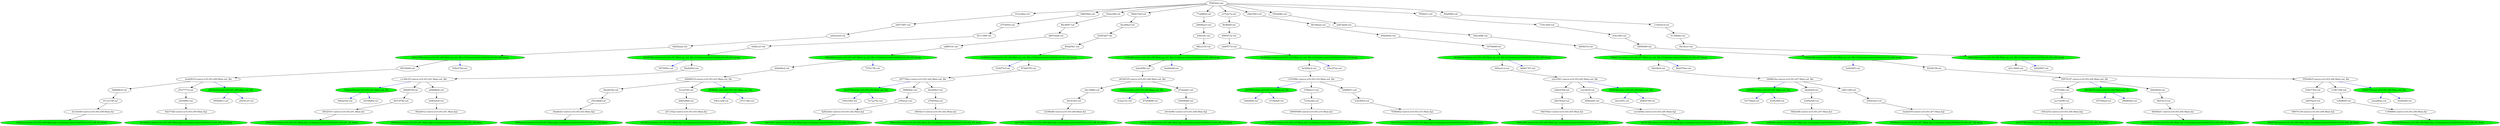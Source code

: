 strict digraph "reflow flowgraph sha256:ee9d588b44afcdb6534ebbf793b13848ce692df7c5119ef112ce644b4ac64cb6" {
// Node definitions.
"00de004e-val-";
"012c28aa-val-";
"032675cf-val-";
"039c77b2-val-";
"03cc763d-intern-n10.r03.s10.Main.fq2-s3://niema-test/n10/r03/n10.r03.s10_R2.fastq" [
fillcolor=green
style=filled
];
"05704bad-val-";
"05dd18ed-intern-n10.r03.s01.Main.fq1-s3://niema-test/n10/r03/n10.r03.s01_R1.fastq" [
fillcolor=green
style=filled
];
"06f6584e-val-";
"0b94f241-coerce-n10.r03.s04.Main.fq1";
"0bf1bc1f-val-";
"0cbccf92-val-";
"0dc199bb-val-";
"10012788-extern-n10.r03.s09.Main.cp_out_file-s3://niema-test/n10/r03/n10.r03.s09.tar.gz" [
fillcolor=green
style=filled
];
"10021684-val-";
"10de1e1f-exec-n10.r03.s08.Main.out_file" [
fillcolor=green
style=filled
];
"1189bf0b-coerce-n10.r03.s06.Main.fq1";
"119a521d-val-";
"128d86f5-val-";
"1335389c-coerce-n10.r03.s10.Main.out_file";
"133b735b-val-";
"1afb2fea-intern-n10.r03.s09.Main.fq1-s3://niema-test/n10/r03/n10.r03.s09_R1.fastq" [
fillcolor=green
style=filled
];
"1c58b2ff-extern-n10.r03.s08.Main.cp_out_file-s3://niema-test/n10/r03/n10.r03.s08.tar.gz" [
fillcolor=green
style=filled
];
"1d70668f-val-";
"1fb9c298-intern-n10.r03.s05.Main.fq1-s3://niema-test/n10/r03/n10.r03.s05_R1.fastq" [
fillcolor=green
style=filled
];
"2069be23-val-";
"20de86e2-val-";
"2157e84e-val-";
"2294ffc3-exec-n10.r03.s07.Main.out_file" [
fillcolor=green
style=filled
];
"22a2882a-val-";
"23d5c020-val-";
"25f3f87d-exec-n10.r03.s10.Main.out_file" [
fillcolor=green
style=filled
];
"261bf335-coerce-n10.r03.s08.Main.out_file";
"28af37bd-exec-n10.r03.s02.Main.out_file" [
fillcolor=green
style=filled
];
"290d1ba3-val-";
"2a87ab44-val-";
"2aba5f84-val-";
"2ebb56f3-val-";
"2f1135a2-coerce-n10.r03.s03.Main.fq1";
"2f45647a-val-";
"2fede0ef-val-";
"303666e4-extern-n10.r03.s05.Main.cp_out_file-s3://niema-test/n10/r03/n10.r03.s05.tar.gz" [
fillcolor=green
style=filled
];
"307595bc-val-";
"32200af9-val-";
"323f9a8b-coerce-n10.r03.s08.Main.fq1";
"3448b1ba-coerce-n10.r03.s07.Main.out_file";
"34a1d5f1-val-";
"34def648-val-";
"35974147-coerce-n10.r03.s04.Main.out_file";
"365ae212-val-";
"378b2213-val-";
"386884da-val-";
"3a370d8c-intern-n10.r03.s08.Main.fq1-s3://niema-test/n10/r03/n10.r03.s08_R1.fastq" [
fillcolor=green
style=filled
];
"3af5f3de-intern-n10.r03.s07.Main.fq1-s3://niema-test/n10/r03/n10.r03.s07_R1.fastq" [
fillcolor=green
style=filled
];
"3eabd35f-coerce-n10.r03.s07.Main.fq2";
"3faddeb3-coerce-n10.r03.s03.Main.fq2";
"3fec4ece-val-";
"420dec8e-intern-n10.r03.s08.Main.fq2-s3://niema-test/n10/r03/n10.r03.s08_R2.fastq" [
fillcolor=green
style=filled
];
"42832ddc-coerce-n10.r03.s02.Main.fq2";
"43694b80-val-";
"4461cc06-val-";
"46a4d19a-val-";
"482cddfb-val-";
"49c5c5e5-val-";
"4b920951-intern-n10.r03.s04.Main.fq1-s3://niema-test/n10/r03/n10.r03.s04_R1.fastq" [
fillcolor=green
style=filled
];
"4c2aa72c-val-";
"4d277df2-coerce-n10.r03.s09.Main.fq2";
"4e128222-intern-n10.r03.s09.Main.fq2-s3://niema-test/n10/r03/n10.r03.s09_R2.fastq" [
fillcolor=green
style=filled
];
"4e3692cb-val-";
"4e7614f0-intern-n10.r03.s05.Main.fq2-s3://niema-test/n10/r03/n10.r03.s05_R2.fastq" [
fillcolor=green
style=filled
];
"556f3e0c-val-";
"56f2e4fb-coerce-n10.r03.s07.Main.fq1";
"5c7e27bc-val-";
"5ccea7b0-val-";
"5d0ad16e-val-";
"5d3ecfd9-val-";
"5d8886c6-val-";
"5d9564f9-val-";
"5e7709ad-val-";
"5f9aea38-intern-n10.r03.s02.Main.fq1-s3://niema-test/n10/r03/n10.r03.s02_R1.fastq" [
fillcolor=green
style=filled
];
"6134fbbb-val-";
"6205f78d-extern-n10.r03.s01.Main.cp_out_file-s3://niema-test/n10/r03/n10.r03.s01.tar.gz" [
fillcolor=green
style=filled
];
"62646510-coerce-n10.r03.s03.Main.out_file";
"628cb7b8-val-";
"66106aae-val-";
"682793a0-val-";
"69974138-coerce-n10.r03.s06.Main.fq2";
"6b9a72e0-val-";
"6bd52aaa-val-";
"6fbc2100-val-";
"6fd83a95-val-";
"7181c9e0-val-";
"7216a36a-val-";
"727b17fb-val-";
"7696d7c9-extern-n10.r03.s07.Main.cp_out_file-s3://niema-test/n10/r03/n10.r03.s07.tar.gz" [
fillcolor=green
style=filled
];
"77a88fb4-val-";
"7bdaa238-exec-n10.r03.s01.Main.out_file" [
fillcolor=green
style=filled
];
"7f38b0b2-coerce-n10.r03.s10.Main.fq2";
"80c4f0f7-val-";
"816eb16b-extern-n10.r03.s04.Main.cp_out_file-s3://niema-test/n10/r03/n10.r03.s04.tar.gz" [
fillcolor=green
style=filled
];
"8236439f-intern-n10.r03.s06.Main.fq1-s3://niema-test/n10/r03/n10.r03.s06_R1.fastq" [
fillcolor=green
style=filled
];
"825df158-val-";
"82af260d-val-";
"82fc6fe9-val-";
"830f1bd7-val-";
"8452f181-coerce-n10.r03.s01.Main.fq1";
"8558a6c4-intern-n10.r03.s07.Main.fq2-s3://niema-test/n10/r03/n10.r03.s07_R2.fastq" [
fillcolor=green
style=filled
];
"87269688-val-";
"87284795-val-";
"8933fd08-val-";
"8958d81c-val-";
"89e36679-exec-n10.r03.s04.Main.out_file" [
fillcolor=green
style=filled
];
"8b2076ba-val-";
"8d6d974f-val-";
"8e51878e-val-";
"911ce738-val-";
"938a57b9-val-";
"96884f2c-val-";
"9900aaad-intern-n10.r03.s03.Main.fq2-s3://niema-test/n10/r03/n10.r03.s03_R2.fastq" [
fillcolor=green
style=filled
];
"9d47b621-coerce-n10.r03.s05.Main.fq1";
"9eee69e3-val-";
"9f08b0fc-exec-n10.r03.s03.Main.out_file" [
fillcolor=green
style=filled
];
"a08688d4-val-";
"a0879ac6-val-";
"a1b79780-intern-n10.r03.s04.Main.fq2-s3://niema-test/n10/r03/n10.r03.s04_R2.fastq" [
fillcolor=green
style=filled
];
"a37c0c7a-val-";
"a41c36b9-val-";
"a442e239-val-";
"a61fb5cb-intern-n10.r03.s03.Main.fq1-s3://niema-test/n10/r03/n10.r03.s03_R1.fastq" [
fillcolor=green
style=filled
];
"a70d54ab-val-";
"a7f62cac-val-";
"a8477687-val-";
"add0577a-val-";
"b0949588-coerce-n10.r03.s10.Main.fq1";
"b374a626-intern-n10.r03.s10.Main.fq1-s3://niema-test/n10/r03/n10.r03.s10_R1.fastq" [
fillcolor=green
style=filled
];
"b3ec89c6-val-";
"b44029c6-val-";
"b492f997-val-";
"b5ce57ae-val-";
"b60617b7-val-";
"b9df6d7c-val-";
"ba3bb8a2-extern-n10.r03.s10.Main.cp_out_file-s3://niema-test/n10/r03/n10.r03.s10.tar.gz" [
fillcolor=green
style=filled
];
"bb9ef624-val-";
"bcab5619-coerce-n10.r03.s09.Main.out_file";
"be49b46f-val-";
"c07a738e-val-";
"c1afe9c9-extern-n10.r03.s02.Main.cp_out_file-s3://niema-test/n10/r03/n10.r03.s02.tar.gz" [
fillcolor=green
style=filled
];
"c1c49c35-coerce-n10.r03.s01.Main.out_file";
"c48a7b63-val-";
"c533b8a9-val-";
"c5b16688-val-";
"c6b0f378-exec-n10.r03.s06.Main.out_file" [
fillcolor=green
style=filled
];
"c9f4a8d0-extern-n10.r03.s03.Main.cp_out_file-s3://niema-test/n10/r03/n10.r03.s03.tar.gz" [
fillcolor=green
style=filled
];
"cb4fa1a3-val-";
"cbf39893-val-";
"ccec2b36-val-";
"cf3b3252-coerce-n10.r03.s04.Main.fq2";
"d085f152-val-";
"d57736ac-coerce-n10.r03.s02.Main.out_file";
"d697e2e6-val-";
"d753f55e-val-";
"d7a7777a-val-";
"d7e0add1-val-";
"d9e19c43-exec-n10.r03.s09.Main.out_file" [
fillcolor=green
style=filled
];
"db804790-val-";
"dc1d3e0d-coerce-n10.r03.s09.Main.fq1";
"dc6634f8-val-";
"ddb5266d-val-";
"dfdb87e8-intern-n10.r03.s06.Main.fq2-s3://niema-test/n10/r03/n10.r03.s06_R2.fastq" [
fillcolor=green
style=filled
];
"e0811d4f-val-";
"e0c59d8d-val-";
"e2ccf361-coerce-n10.r03.s05.Main.out_file";
"e614e96c-coerce-n10.r03.s08.Main.fq2";
"ea118390-val-";
"ed6d42bf-extern-n10.r03.s06.Main.cp_out_file-s3://niema-test/n10/r03/n10.r03.s06.tar.gz" [
fillcolor=green
style=filled
];
"edf9019c-val-";
"ee1dd5fa-coerce-n10.r03.s05.Main.fq2";
"ef044a13-coerce-n10.r03.s02.Main.fq1";
"ef254125-val-";
"f393dd8e-val-";
"f5111090-val-";
"f55bfa7c-val-";
"f55e08e5-coerce-n10.r03.s06.Main.out_file";
"f63ab912-coerce-n10.r03.s01.Main.fq2";
"f64265b1-val-";
"f6cf6b0f-val-";
"f6dd9f40-val-";
"f8cf93de-exec-n10.r03.s05.Main.out_file" [
fillcolor=green
style=filled
];
"faa7c0e7-intern-n10.r03.s02.Main.fq2-s3://niema-test/n10/r03/n10.r03.s02_R2.fastq" [
fillcolor=green
style=filled
];
"fb906daf-intern-n10.r03.s01.Main.fq2-s3://niema-test/n10/r03/n10.r03.s01_R2.fastq" [
fillcolor=green
style=filled
];
"fc843efc-val-";
"fdc268a3-val-";

// Edge definitions.
"00de004e-val-" -> "1d70668f-val-" [dynamic=false];
"012c28aa-val-" -> "a8477687-val-" [dynamic=false];
"039c77b2-val-" -> "a0879ac6-val-" [dynamic=false];
"06f6584e-val-" -> "d753f55e-val-" [dynamic=false];
"0b94f241-coerce-n10.r03.s04.Main.fq1" -> "4b920951-intern-n10.r03.s04.Main.fq1-s3://niema-test/n10/r03/n10.r03.s04_R1.fastq" [dynamic=false];
"0bf1bc1f-val-" -> "0b94f241-coerce-n10.r03.s04.Main.fq1" [dynamic=false];
"0cbccf92-val-" -> "5d9564f9-val-" [dynamic=false];
"0dc199bb-val-" -> "49c5c5e5-val-" [dynamic=false];
"10012788-extern-n10.r03.s09.Main.cp_out_file-s3://niema-test/n10/r03/n10.r03.s09.tar.gz" -> "8933fd08-val-" [dynamic=false];
"10012788-extern-n10.r03.s09.Main.cp_out_file-s3://niema-test/n10/r03/n10.r03.s09.tar.gz" -> "938a57b9-val-" [
dynamic=true
color=blue
];
"10de1e1f-exec-n10.r03.s08.Main.out_file" -> "4c2aa72c-val-" [
dynamic=true
color=blue
];
"10de1e1f-exec-n10.r03.s08.Main.out_file" -> "87269688-val-" [
dynamic=true
color=blue
];
"1189bf0b-coerce-n10.r03.s06.Main.fq1" -> "8236439f-intern-n10.r03.s06.Main.fq1-s3://niema-test/n10/r03/n10.r03.s06_R1.fastq" [dynamic=false];
"119a521d-val-" -> "6134fbbb-val-" [dynamic=false];
"128d86f5-val-" -> "1189bf0b-coerce-n10.r03.s06.Main.fq1" [dynamic=false];
"1335389c-coerce-n10.r03.s10.Main.out_file" -> "25f3f87d-exec-n10.r03.s10.Main.out_file" [
dynamic=true
color=blue
];
"1335389c-coerce-n10.r03.s10.Main.out_file" -> "378b2213-val-" [dynamic=false];
"1335389c-coerce-n10.r03.s10.Main.out_file" -> "b9df6d7c-val-" [dynamic=false];
"133b735b-val-" -> "128d86f5-val-" [dynamic=false];
"1c58b2ff-extern-n10.r03.s08.Main.cp_out_file-s3://niema-test/n10/r03/n10.r03.s08.tar.gz" -> "2aba5f84-val-" [dynamic=false];
"1c58b2ff-extern-n10.r03.s08.Main.cp_out_file-s3://niema-test/n10/r03/n10.r03.s08.tar.gz" -> "be49b46f-val-" [
dynamic=true
color=blue
];
"1d70668f-val-" -> "303666e4-extern-n10.r03.s05.Main.cp_out_file-s3://niema-test/n10/r03/n10.r03.s05.tar.gz" [dynamic=false];
"2069be23-val-" -> "fc843efc-val-" [dynamic=false];
"20de86e2-val-" -> "62646510-coerce-n10.r03.s03.Main.out_file" [dynamic=false];
"2157e84e-val-" -> "ea118390-val-" [dynamic=false];
"2294ffc3-exec-n10.r03.s07.Main.out_file" -> "5e7709ad-val-" [
dynamic=true
color=blue
];
"2294ffc3-exec-n10.r03.s07.Main.out_file" -> "dc6634f8-val-" [
dynamic=true
color=blue
];
"23d5c020-val-" -> "56f2e4fb-coerce-n10.r03.s07.Main.fq1" [dynamic=false];
"25f3f87d-exec-n10.r03.s10.Main.out_file" -> "34def648-val-" [
dynamic=true
color=blue
];
"25f3f87d-exec-n10.r03.s10.Main.out_file" -> "c533b8a9-val-" [
dynamic=true
color=blue
];
"261bf335-coerce-n10.r03.s08.Main.out_file" -> "0dc199bb-val-" [dynamic=false];
"261bf335-coerce-n10.r03.s08.Main.out_file" -> "10de1e1f-exec-n10.r03.s08.Main.out_file" [
dynamic=true
color=blue
];
"261bf335-coerce-n10.r03.s08.Main.out_file" -> "d7e0add1-val-" [dynamic=false];
"28af37bd-exec-n10.r03.s02.Main.out_file" -> "10021684-val-" [
dynamic=true
color=blue
];
"28af37bd-exec-n10.r03.s02.Main.out_file" -> "5c7e27bc-val-" [
dynamic=true
color=blue
];
"290d1ba3-val-" -> "3eabd35f-coerce-n10.r03.s07.Main.fq2" [dynamic=false];
"2a87ab44-val-" -> "482cddfb-val-" [dynamic=false];
"2aba5f84-val-" -> "261bf335-coerce-n10.r03.s08.Main.out_file" [dynamic=false];
"2f1135a2-coerce-n10.r03.s03.Main.fq1" -> "a61fb5cb-intern-n10.r03.s03.Main.fq1-s3://niema-test/n10/r03/n10.r03.s03_R1.fastq" [dynamic=false];
"2f45647a-val-" -> "7696d7c9-extern-n10.r03.s07.Main.cp_out_file-s3://niema-test/n10/r03/n10.r03.s07.tar.gz" [dynamic=false];
"2fede0ef-val-" -> "23d5c020-val-" [dynamic=false];
"303666e4-extern-n10.r03.s05.Main.cp_out_file-s3://niema-test/n10/r03/n10.r03.s05.tar.gz" -> "365ae212-val-" [dynamic=false];
"303666e4-extern-n10.r03.s05.Main.cp_out_file-s3://niema-test/n10/r03/n10.r03.s05.tar.gz" -> "b60617b7-val-" [
dynamic=true
color=blue
];
"323f9a8b-coerce-n10.r03.s08.Main.fq1" -> "3a370d8c-intern-n10.r03.s08.Main.fq1-s3://niema-test/n10/r03/n10.r03.s08_R1.fastq" [dynamic=false];
"3448b1ba-coerce-n10.r03.s07.Main.out_file" -> "2294ffc3-exec-n10.r03.s07.Main.out_file" [
dynamic=true
color=blue
];
"3448b1ba-coerce-n10.r03.s07.Main.out_file" -> "2fede0ef-val-" [dynamic=false];
"3448b1ba-coerce-n10.r03.s07.Main.out_file" -> "e0811d4f-val-" [dynamic=false];
"35974147-coerce-n10.r03.s04.Main.out_file" -> "2157e84e-val-" [dynamic=false];
"35974147-coerce-n10.r03.s04.Main.out_file" -> "89e36679-exec-n10.r03.s04.Main.out_file" [
dynamic=true
color=blue
];
"35974147-coerce-n10.r03.s04.Main.out_file" -> "bb9ef624-val-" [dynamic=false];
"365ae212-val-" -> "e2ccf361-coerce-n10.r03.s05.Main.out_file" [dynamic=false];
"378b2213-val-" -> "7216a36a-val-" [dynamic=false];
"3eabd35f-coerce-n10.r03.s07.Main.fq2" -> "8558a6c4-intern-n10.r03.s07.Main.fq2-s3://niema-test/n10/r03/n10.r03.s07_R2.fastq" [dynamic=false];
"3faddeb3-coerce-n10.r03.s03.Main.fq2" -> "9900aaad-intern-n10.r03.s03.Main.fq2-s3://niema-test/n10/r03/n10.r03.s03_R2.fastq" [dynamic=false];
"3fec4ece-val-" -> "ed6d42bf-extern-n10.r03.s06.Main.cp_out_file-s3://niema-test/n10/r03/n10.r03.s06.tar.gz" [dynamic=false];
"42832ddc-coerce-n10.r03.s02.Main.fq2" -> "faa7c0e7-intern-n10.r03.s02.Main.fq2-s3://niema-test/n10/r03/n10.r03.s02_R2.fastq" [dynamic=false];
"43694b80-val-" -> "e614e96c-coerce-n10.r03.s08.Main.fq2" [dynamic=false];
"46a4d19a-val-" -> "c5b16688-val-" [dynamic=false];
"482cddfb-val-" -> "2f45647a-val-" [dynamic=false];
"49c5c5e5-val-" -> "323f9a8b-coerce-n10.r03.s08.Main.fq1" [dynamic=false];
"4d277df2-coerce-n10.r03.s09.Main.fq2" -> "4e128222-intern-n10.r03.s09.Main.fq2-s3://niema-test/n10/r03/n10.r03.s09_R2.fastq" [dynamic=false];
"4e3692cb-val-" -> "1335389c-coerce-n10.r03.s10.Main.out_file" [dynamic=false];
"556f3e0c-val-" -> "012c28aa-val-" [dynamic=false];
"556f3e0c-val-" -> "06f6584e-val-" [dynamic=false];
"556f3e0c-val-" -> "5d3ecfd9-val-" [dynamic=false];
"556f3e0c-val-" -> "6b9a72e0-val-" [dynamic=false];
"556f3e0c-val-" -> "77a88fb4-val-" [dynamic=false];
"556f3e0c-val-" -> "a37c0c7a-val-" [dynamic=false];
"556f3e0c-val-" -> "c48a7b63-val-" [dynamic=false];
"556f3e0c-val-" -> "f393dd8e-val-" [dynamic=false];
"556f3e0c-val-" -> "f55bfa7c-val-" [dynamic=false];
"556f3e0c-val-" -> "f6dd9f40-val-" [dynamic=false];
"56f2e4fb-coerce-n10.r03.s07.Main.fq1" -> "3af5f3de-intern-n10.r03.s07.Main.fq1-s3://niema-test/n10/r03/n10.r03.s07_R1.fastq" [dynamic=false];
"5ccea7b0-val-" -> "ddb5266d-val-" [dynamic=false];
"5d3ecfd9-val-" -> "80c4f0f7-val-" [dynamic=false];
"5d8886c6-val-" -> "911ce738-val-" [dynamic=false];
"5d9564f9-val-" -> "816eb16b-extern-n10.r03.s04.Main.cp_out_file-s3://niema-test/n10/r03/n10.r03.s04.tar.gz" [dynamic=false];
"6134fbbb-val-" -> "3fec4ece-val-" [dynamic=false];
"6205f78d-extern-n10.r03.s01.Main.cp_out_file-s3://niema-test/n10/r03/n10.r03.s01.tar.gz" -> "307595bc-val-" [
dynamic=true
color=blue
];
"6205f78d-extern-n10.r03.s01.Main.cp_out_file-s3://niema-test/n10/r03/n10.r03.s01.tar.gz" -> "82af260d-val-" [dynamic=false];
"62646510-coerce-n10.r03.s03.Main.out_file" -> "46a4d19a-val-" [dynamic=false];
"62646510-coerce-n10.r03.s03.Main.out_file" -> "5ccea7b0-val-" [dynamic=false];
"62646510-coerce-n10.r03.s03.Main.out_file" -> "9f08b0fc-exec-n10.r03.s03.Main.out_file" [
dynamic=true
color=blue
];
"628cb7b8-val-" -> "682793a0-val-" [dynamic=false];
"66106aae-val-" -> "00de004e-val-" [dynamic=false];
"682793a0-val-" -> "9d47b621-coerce-n10.r03.s05.Main.fq1" [dynamic=false];
"69974138-coerce-n10.r03.s06.Main.fq2" -> "dfdb87e8-intern-n10.r03.s06.Main.fq2-s3://niema-test/n10/r03/n10.r03.s06_R2.fastq" [dynamic=false];
"6b9a72e0-val-" -> "fdc268a3-val-" [dynamic=false];
"6bd52aaa-val-" -> "10012788-extern-n10.r03.s09.Main.cp_out_file-s3://niema-test/n10/r03/n10.r03.s09.tar.gz" [dynamic=false];
"6fbc2100-val-" -> "1c58b2ff-extern-n10.r03.s08.Main.cp_out_file-s3://niema-test/n10/r03/n10.r03.s08.tar.gz" [dynamic=false];
"6fd83a95-val-" -> "ee1dd5fa-coerce-n10.r03.s05.Main.fq2" [dynamic=false];
"7181c9e0-val-" -> "0cbccf92-val-" [dynamic=false];
"7216a36a-val-" -> "b0949588-coerce-n10.r03.s10.Main.fq1" [dynamic=false];
"7696d7c9-extern-n10.r03.s07.Main.cp_out_file-s3://niema-test/n10/r03/n10.r03.s07.tar.gz" -> "82fc6fe9-val-" [dynamic=false];
"7696d7c9-extern-n10.r03.s07.Main.cp_out_file-s3://niema-test/n10/r03/n10.r03.s07.tar.gz" -> "8b2076ba-val-" [
dynamic=true
color=blue
];
"77a88fb4-val-" -> "2069be23-val-" [dynamic=false];
"7bdaa238-exec-n10.r03.s01.Main.out_file" -> "5d0ad16e-val-" [
dynamic=true
color=blue
];
"7bdaa238-exec-n10.r03.s01.Main.out_file" -> "e0c59d8d-val-" [
dynamic=true
color=blue
];
"7f38b0b2-coerce-n10.r03.s10.Main.fq2" -> "03cc763d-intern-n10.r03.s10.Main.fq2-s3://niema-test/n10/r03/n10.r03.s10_R2.fastq" [dynamic=false];
"80c4f0f7-val-" -> "d697e2e6-val-" [dynamic=false];
"816eb16b-extern-n10.r03.s04.Main.cp_out_file-s3://niema-test/n10/r03/n10.r03.s04.tar.gz" -> "2ebb56f3-val-" [
dynamic=true
color=blue
];
"816eb16b-extern-n10.r03.s04.Main.cp_out_file-s3://niema-test/n10/r03/n10.r03.s04.tar.gz" -> "825df158-val-" [dynamic=false];
"825df158-val-" -> "35974147-coerce-n10.r03.s04.Main.out_file" [dynamic=false];
"82af260d-val-" -> "c1c49c35-coerce-n10.r03.s01.Main.out_file" [dynamic=false];
"82fc6fe9-val-" -> "3448b1ba-coerce-n10.r03.s07.Main.out_file" [dynamic=false];
"830f1bd7-val-" -> "f64265b1-val-" [dynamic=false];
"8452f181-coerce-n10.r03.s01.Main.fq1" -> "05dd18ed-intern-n10.r03.s01.Main.fq1-s3://niema-test/n10/r03/n10.r03.s01_R1.fastq" [dynamic=false];
"87284795-val-" -> "d57736ac-coerce-n10.r03.s02.Main.out_file" [dynamic=false];
"8933fd08-val-" -> "bcab5619-coerce-n10.r03.s09.Main.out_file" [dynamic=false];
"89e36679-exec-n10.r03.s04.Main.out_file" -> "05704bad-val-" [
dynamic=true
color=blue
];
"89e36679-exec-n10.r03.s04.Main.out_file" -> "386884da-val-" [
dynamic=true
color=blue
];
"8d6d974f-val-" -> "8e51878e-val-" [dynamic=false];
"8e51878e-val-" -> "8452f181-coerce-n10.r03.s01.Main.fq1" [dynamic=false];
"911ce738-val-" -> "dc1d3e0d-coerce-n10.r03.s09.Main.fq1" [dynamic=false];
"96884f2c-val-" -> "a7f62cac-val-" [dynamic=false];
"9d47b621-coerce-n10.r03.s05.Main.fq1" -> "1fb9c298-intern-n10.r03.s05.Main.fq1-s3://niema-test/n10/r03/n10.r03.s05_R1.fastq" [dynamic=false];
"9eee69e3-val-" -> "a70d54ab-val-" [dynamic=false];
"9f08b0fc-exec-n10.r03.s03.Main.out_file" -> "4461cc06-val-" [
dynamic=true
color=blue
];
"9f08b0fc-exec-n10.r03.s03.Main.out_file" -> "c07a738e-val-" [
dynamic=true
color=blue
];
"a08688d4-val-" -> "b44029c6-val-" [dynamic=false];
"a0879ac6-val-" -> "69974138-coerce-n10.r03.s06.Main.fq2" [dynamic=false];
"a37c0c7a-val-" -> "f6cf6b0f-val-" [dynamic=false];
"a41c36b9-val-" -> "f55e08e5-coerce-n10.r03.s06.Main.out_file" [dynamic=false];
"a442e239-val-" -> "6bd52aaa-val-" [dynamic=false];
"a70d54ab-val-" -> "ef044a13-coerce-n10.r03.s02.Main.fq1" [dynamic=false];
"a7f62cac-val-" -> "42832ddc-coerce-n10.r03.s02.Main.fq2" [dynamic=false];
"a8477687-val-" -> "a442e239-val-" [dynamic=false];
"add0577a-val-" -> "ba3bb8a2-extern-n10.r03.s10.Main.cp_out_file-s3://niema-test/n10/r03/n10.r03.s10.tar.gz" [dynamic=false];
"b0949588-coerce-n10.r03.s10.Main.fq1" -> "b374a626-intern-n10.r03.s10.Main.fq1-s3://niema-test/n10/r03/n10.r03.s10_R1.fastq" [dynamic=false];
"b3ec89c6-val-" -> "7f38b0b2-coerce-n10.r03.s10.Main.fq2" [dynamic=false];
"b44029c6-val-" -> "f63ab912-coerce-n10.r03.s01.Main.fq2" [dynamic=false];
"b9df6d7c-val-" -> "b3ec89c6-val-" [dynamic=false];
"ba3bb8a2-extern-n10.r03.s10.Main.cp_out_file-s3://niema-test/n10/r03/n10.r03.s10.tar.gz" -> "4e3692cb-val-" [dynamic=false];
"ba3bb8a2-extern-n10.r03.s10.Main.cp_out_file-s3://niema-test/n10/r03/n10.r03.s10.tar.gz" -> "b5ce57ae-val-" [
dynamic=true
color=blue
];
"bb9ef624-val-" -> "0bf1bc1f-val-" [dynamic=false];
"bcab5619-coerce-n10.r03.s09.Main.out_file" -> "5d8886c6-val-" [dynamic=false];
"bcab5619-coerce-n10.r03.s09.Main.out_file" -> "d7a7777a-val-" [dynamic=false];
"bcab5619-coerce-n10.r03.s09.Main.out_file" -> "d9e19c43-exec-n10.r03.s09.Main.out_file" [
dynamic=true
color=blue
];
"c1afe9c9-extern-n10.r03.s02.Main.cp_out_file-s3://niema-test/n10/r03/n10.r03.s02.tar.gz" -> "032675cf-val-" [
dynamic=true
color=blue
];
"c1afe9c9-extern-n10.r03.s02.Main.cp_out_file-s3://niema-test/n10/r03/n10.r03.s02.tar.gz" -> "87284795-val-" [dynamic=false];
"c1c49c35-coerce-n10.r03.s01.Main.out_file" -> "7bdaa238-exec-n10.r03.s01.Main.out_file" [
dynamic=true
color=blue
];
"c1c49c35-coerce-n10.r03.s01.Main.out_file" -> "8d6d974f-val-" [dynamic=false];
"c1c49c35-coerce-n10.r03.s01.Main.out_file" -> "a08688d4-val-" [dynamic=false];
"c48a7b63-val-" -> "66106aae-val-" [dynamic=false];
"c5b16688-val-" -> "3faddeb3-coerce-n10.r03.s03.Main.fq2" [dynamic=false];
"c6b0f378-exec-n10.r03.s06.Main.out_file" -> "22a2882a-val-" [
dynamic=true
color=blue
];
"c6b0f378-exec-n10.r03.s06.Main.out_file" -> "32200af9-val-" [
dynamic=true
color=blue
];
"c9f4a8d0-extern-n10.r03.s03.Main.cp_out_file-s3://niema-test/n10/r03/n10.r03.s03.tar.gz" -> "20de86e2-val-" [dynamic=false];
"c9f4a8d0-extern-n10.r03.s03.Main.cp_out_file-s3://niema-test/n10/r03/n10.r03.s03.tar.gz" -> "727b17fb-val-" [
dynamic=true
color=blue
];
"cb4fa1a3-val-" -> "6205f78d-extern-n10.r03.s01.Main.cp_out_file-s3://niema-test/n10/r03/n10.r03.s01.tar.gz" [dynamic=false];
"cbf39893-val-" -> "4d277df2-coerce-n10.r03.s09.Main.fq2" [dynamic=false];
"ccec2b36-val-" -> "6fd83a95-val-" [dynamic=false];
"cf3b3252-coerce-n10.r03.s04.Main.fq2" -> "a1b79780-intern-n10.r03.s04.Main.fq2-s3://niema-test/n10/r03/n10.r03.s04_R2.fastq" [dynamic=false];
"d085f152-val-" -> "add0577a-val-" [dynamic=false];
"d57736ac-coerce-n10.r03.s02.Main.out_file" -> "28af37bd-exec-n10.r03.s02.Main.out_file" [
dynamic=true
color=blue
];
"d57736ac-coerce-n10.r03.s02.Main.out_file" -> "96884f2c-val-" [dynamic=false];
"d57736ac-coerce-n10.r03.s02.Main.out_file" -> "9eee69e3-val-" [dynamic=false];
"d697e2e6-val-" -> "edf9019c-val-" [dynamic=false];
"d753f55e-val-" -> "f5111090-val-" [dynamic=false];
"d7a7777a-val-" -> "cbf39893-val-" [dynamic=false];
"d7e0add1-val-" -> "43694b80-val-" [dynamic=false];
"d9e19c43-exec-n10.r03.s09.Main.out_file" -> "8958d81c-val-" [
dynamic=true
color=blue
];
"d9e19c43-exec-n10.r03.s09.Main.out_file" -> "ef254125-val-" [
dynamic=true
color=blue
];
"dc1d3e0d-coerce-n10.r03.s09.Main.fq1" -> "1afb2fea-intern-n10.r03.s09.Main.fq1-s3://niema-test/n10/r03/n10.r03.s09_R1.fastq" [dynamic=false];
"ddb5266d-val-" -> "2f1135a2-coerce-n10.r03.s03.Main.fq1" [dynamic=false];
"e0811d4f-val-" -> "290d1ba3-val-" [dynamic=false];
"e2ccf361-coerce-n10.r03.s05.Main.out_file" -> "628cb7b8-val-" [dynamic=false];
"e2ccf361-coerce-n10.r03.s05.Main.out_file" -> "ccec2b36-val-" [dynamic=false];
"e2ccf361-coerce-n10.r03.s05.Main.out_file" -> "f8cf93de-exec-n10.r03.s05.Main.out_file" [
dynamic=true
color=blue
];
"e614e96c-coerce-n10.r03.s08.Main.fq2" -> "420dec8e-intern-n10.r03.s08.Main.fq2-s3://niema-test/n10/r03/n10.r03.s08_R2.fastq" [dynamic=false];
"ea118390-val-" -> "cf3b3252-coerce-n10.r03.s04.Main.fq2" [dynamic=false];
"ed6d42bf-extern-n10.r03.s06.Main.cp_out_file-s3://niema-test/n10/r03/n10.r03.s06.tar.gz" -> "a41c36b9-val-" [dynamic=false];
"ed6d42bf-extern-n10.r03.s06.Main.cp_out_file-s3://niema-test/n10/r03/n10.r03.s06.tar.gz" -> "b492f997-val-" [
dynamic=true
color=blue
];
"edf9019c-val-" -> "c9f4a8d0-extern-n10.r03.s03.Main.cp_out_file-s3://niema-test/n10/r03/n10.r03.s03.tar.gz" [dynamic=false];
"ee1dd5fa-coerce-n10.r03.s05.Main.fq2" -> "4e7614f0-intern-n10.r03.s05.Main.fq2-s3://niema-test/n10/r03/n10.r03.s05_R2.fastq" [dynamic=false];
"ef044a13-coerce-n10.r03.s02.Main.fq1" -> "5f9aea38-intern-n10.r03.s02.Main.fq1-s3://niema-test/n10/r03/n10.r03.s02_R1.fastq" [dynamic=false];
"f393dd8e-val-" -> "2a87ab44-val-" [dynamic=false];
"f5111090-val-" -> "cb4fa1a3-val-" [dynamic=false];
"f55bfa7c-val-" -> "7181c9e0-val-" [dynamic=false];
"f55e08e5-coerce-n10.r03.s06.Main.out_file" -> "039c77b2-val-" [dynamic=false];
"f55e08e5-coerce-n10.r03.s06.Main.out_file" -> "133b735b-val-" [dynamic=false];
"f55e08e5-coerce-n10.r03.s06.Main.out_file" -> "c6b0f378-exec-n10.r03.s06.Main.out_file" [
dynamic=true
color=blue
];
"f63ab912-coerce-n10.r03.s01.Main.fq2" -> "fb906daf-intern-n10.r03.s01.Main.fq2-s3://niema-test/n10/r03/n10.r03.s01_R2.fastq" [dynamic=false];
"f64265b1-val-" -> "c1afe9c9-extern-n10.r03.s02.Main.cp_out_file-s3://niema-test/n10/r03/n10.r03.s02.tar.gz" [dynamic=false];
"f6cf6b0f-val-" -> "d085f152-val-" [dynamic=false];
"f6dd9f40-val-" -> "119a521d-val-" [dynamic=false];
"f8cf93de-exec-n10.r03.s05.Main.out_file" -> "34a1d5f1-val-" [
dynamic=true
color=blue
];
"f8cf93de-exec-n10.r03.s05.Main.out_file" -> "db804790-val-" [
dynamic=true
color=blue
];
"fc843efc-val-" -> "6fbc2100-val-" [dynamic=false];
"fdc268a3-val-" -> "830f1bd7-val-" [dynamic=false];
}